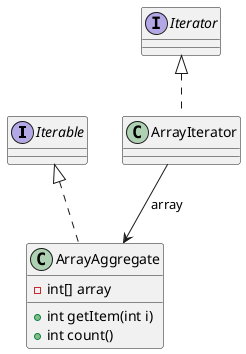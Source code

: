 @startuml

interface Iterable
interface Iterator
class ArrayAggregate{
    - int[] array
    + int getItem(int i)
    + int count()
}

Iterable <|.. ArrayAggregate
Iterator <|.. ArrayIterator
ArrayIterator --> ArrayAggregate : array

@enduml